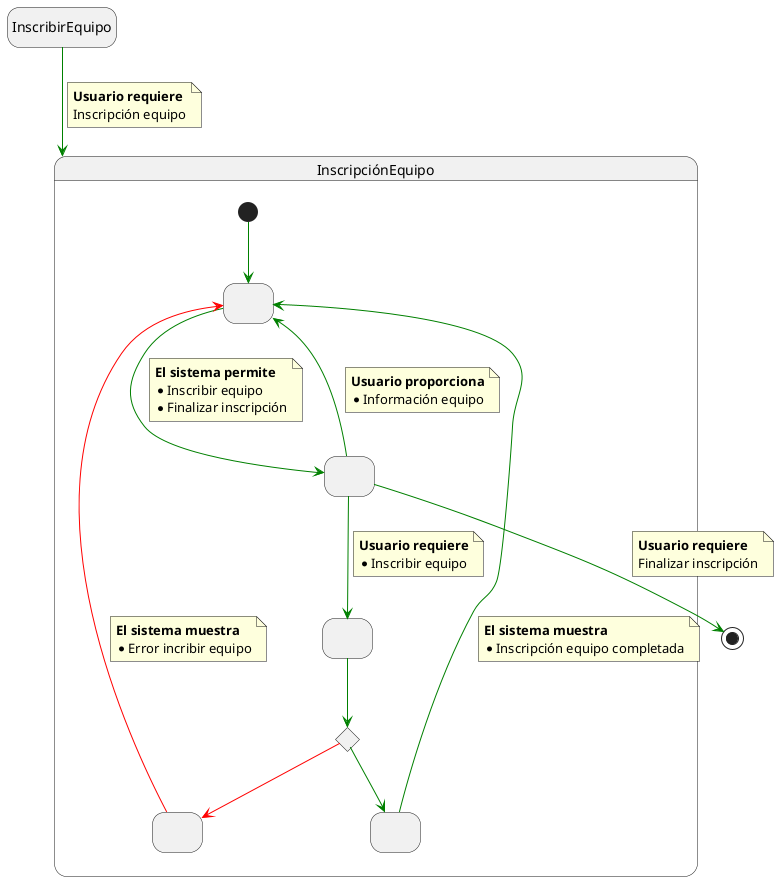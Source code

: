 @startuml 

hide empty description

State InscribirEquipo

State InscripciónEquipo{ 

  State state1 as " "
  State state2 as " "
  State state3 as " "
  State state4 as " "
  State state5 as " "


  state c <<choice>>

  [*] -[#green]-> state1

  state1-[#green]-> state2

  note on link 
    <b>El sistema permite
    * Inscribir equipo
    * Finalizar inscripción
  end note

  state2 -[#green]-> state1
 
  note on link 
    <b>Usuario proporciona
    * Información equipo
  end note

  state2 -[#green]-> state3
  
  note on link 
    <b>Usuario requiere
    * Inscribir equipo
  end note

  state3 -[#green]-> c

  c -[#green]-> state4

  state4 -[#green]-> state1
  
  note on link 
    <b>El sistema muestra
    * Inscripción equipo completada
  end note

  c-[#red]-> state5

  state5 -l[#red]-> state1

  note on link 
    <b>El sistema muestra
    * Error incribir equipo
  end note


} 

InscribirEquipo-[#green]-> InscripciónEquipo

note on link
 <b>Usuario requiere
 Inscripción equipo
end note

state2 -[#green]-> [*] 

note on link
 <b>Usuario requiere
 Finalizar inscripción
end note

@enduml
